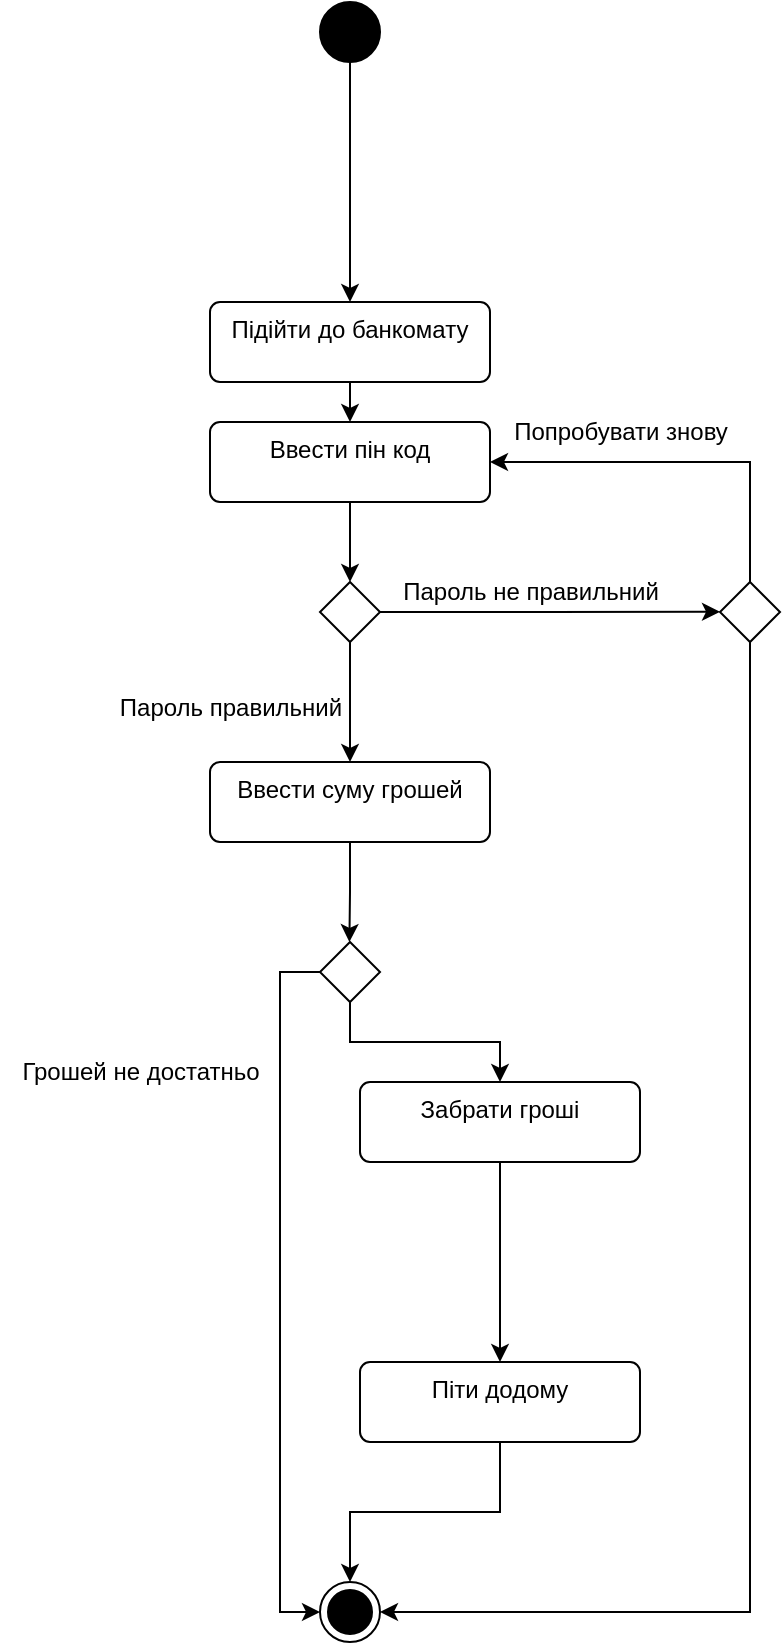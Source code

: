 <mxfile version="24.8.1">
  <diagram name="Page-1" id="8227X4K6-YniX4c6L8Oa">
    <mxGraphModel dx="1733" dy="896" grid="1" gridSize="10" guides="1" tooltips="1" connect="1" arrows="1" fold="1" page="1" pageScale="1" pageWidth="850" pageHeight="1100" math="0" shadow="0">
      <root>
        <mxCell id="0" />
        <mxCell id="1" parent="0" />
        <mxCell id="9fUe4C3A186esR2-u3vG-9" style="edgeStyle=orthogonalEdgeStyle;rounded=0;orthogonalLoop=1;jettySize=auto;html=1;exitX=0.5;exitY=1;exitDx=0;exitDy=0;entryX=0.5;entryY=0;entryDx=0;entryDy=0;" edge="1" parent="1" source="9fUe4C3A186esR2-u3vG-4" target="9fUe4C3A186esR2-u3vG-6">
          <mxGeometry relative="1" as="geometry" />
        </mxCell>
        <mxCell id="9fUe4C3A186esR2-u3vG-4" value="" style="ellipse;fillColor=strokeColor;html=1;" vertex="1" parent="1">
          <mxGeometry x="430" y="80" width="30" height="30" as="geometry" />
        </mxCell>
        <mxCell id="9fUe4C3A186esR2-u3vG-5" value="" style="ellipse;html=1;shape=endState;fillColor=strokeColor;" vertex="1" parent="1">
          <mxGeometry x="430" y="870" width="30" height="30" as="geometry" />
        </mxCell>
        <mxCell id="9fUe4C3A186esR2-u3vG-10" style="edgeStyle=orthogonalEdgeStyle;rounded=0;orthogonalLoop=1;jettySize=auto;html=1;exitX=0.5;exitY=1;exitDx=0;exitDy=0;entryX=0.5;entryY=0;entryDx=0;entryDy=0;" edge="1" parent="1" source="9fUe4C3A186esR2-u3vG-6" target="9fUe4C3A186esR2-u3vG-7">
          <mxGeometry relative="1" as="geometry" />
        </mxCell>
        <mxCell id="9fUe4C3A186esR2-u3vG-6" value="Підійти до банкомату" style="html=1;align=center;verticalAlign=top;rounded=1;absoluteArcSize=1;arcSize=10;dashed=0;whiteSpace=wrap;" vertex="1" parent="1">
          <mxGeometry x="375" y="230" width="140" height="40" as="geometry" />
        </mxCell>
        <mxCell id="9fUe4C3A186esR2-u3vG-12" style="edgeStyle=orthogonalEdgeStyle;rounded=0;orthogonalLoop=1;jettySize=auto;html=1;exitX=0.5;exitY=1;exitDx=0;exitDy=0;entryX=0.5;entryY=0;entryDx=0;entryDy=0;" edge="1" parent="1" source="9fUe4C3A186esR2-u3vG-7" target="9fUe4C3A186esR2-u3vG-11">
          <mxGeometry relative="1" as="geometry" />
        </mxCell>
        <mxCell id="9fUe4C3A186esR2-u3vG-7" value="Ввести пін код" style="html=1;align=center;verticalAlign=top;rounded=1;absoluteArcSize=1;arcSize=10;dashed=0;whiteSpace=wrap;" vertex="1" parent="1">
          <mxGeometry x="375" y="290" width="140" height="40" as="geometry" />
        </mxCell>
        <mxCell id="9fUe4C3A186esR2-u3vG-22" style="edgeStyle=orthogonalEdgeStyle;rounded=0;orthogonalLoop=1;jettySize=auto;html=1;exitX=0.5;exitY=1;exitDx=0;exitDy=0;" edge="1" parent="1" source="9fUe4C3A186esR2-u3vG-8">
          <mxGeometry relative="1" as="geometry">
            <mxPoint x="444.704" y="550" as="targetPoint" />
          </mxGeometry>
        </mxCell>
        <mxCell id="9fUe4C3A186esR2-u3vG-8" value="Ввести суму грошей" style="html=1;align=center;verticalAlign=top;rounded=1;absoluteArcSize=1;arcSize=10;dashed=0;whiteSpace=wrap;" vertex="1" parent="1">
          <mxGeometry x="375" y="460" width="140" height="40" as="geometry" />
        </mxCell>
        <mxCell id="9fUe4C3A186esR2-u3vG-13" style="edgeStyle=orthogonalEdgeStyle;rounded=0;orthogonalLoop=1;jettySize=auto;html=1;exitX=1;exitY=0.5;exitDx=0;exitDy=0;" edge="1" parent="1" source="9fUe4C3A186esR2-u3vG-11">
          <mxGeometry relative="1" as="geometry">
            <mxPoint x="630" y="384.889" as="targetPoint" />
          </mxGeometry>
        </mxCell>
        <mxCell id="9fUe4C3A186esR2-u3vG-15" style="edgeStyle=orthogonalEdgeStyle;rounded=0;orthogonalLoop=1;jettySize=auto;html=1;exitX=0.5;exitY=1;exitDx=0;exitDy=0;entryX=0.5;entryY=0;entryDx=0;entryDy=0;" edge="1" parent="1" source="9fUe4C3A186esR2-u3vG-11" target="9fUe4C3A186esR2-u3vG-8">
          <mxGeometry relative="1" as="geometry" />
        </mxCell>
        <mxCell id="9fUe4C3A186esR2-u3vG-11" value="" style="rhombus;whiteSpace=wrap;html=1;" vertex="1" parent="1">
          <mxGeometry x="430" y="370" width="30" height="30" as="geometry" />
        </mxCell>
        <mxCell id="9fUe4C3A186esR2-u3vG-14" value="Пароль&lt;span style=&quot;background-color: initial;&quot;&gt;&amp;nbsp;не правильний&lt;/span&gt;" style="text;html=1;align=center;verticalAlign=middle;resizable=0;points=[];autosize=1;strokeColor=none;fillColor=none;" vertex="1" parent="1">
          <mxGeometry x="460" y="360" width="150" height="30" as="geometry" />
        </mxCell>
        <mxCell id="9fUe4C3A186esR2-u3vG-16" value="Пароль правильний" style="text;html=1;align=center;verticalAlign=middle;resizable=0;points=[];autosize=1;strokeColor=none;fillColor=none;" vertex="1" parent="1">
          <mxGeometry x="320" y="418" width="130" height="30" as="geometry" />
        </mxCell>
        <mxCell id="9fUe4C3A186esR2-u3vG-19" style="edgeStyle=orthogonalEdgeStyle;rounded=0;orthogonalLoop=1;jettySize=auto;html=1;exitX=0.5;exitY=0;exitDx=0;exitDy=0;entryX=1;entryY=0.5;entryDx=0;entryDy=0;" edge="1" parent="1" source="9fUe4C3A186esR2-u3vG-18" target="9fUe4C3A186esR2-u3vG-7">
          <mxGeometry relative="1" as="geometry" />
        </mxCell>
        <mxCell id="9fUe4C3A186esR2-u3vG-21" style="edgeStyle=orthogonalEdgeStyle;rounded=0;orthogonalLoop=1;jettySize=auto;html=1;exitX=0.5;exitY=1;exitDx=0;exitDy=0;entryX=1;entryY=0.5;entryDx=0;entryDy=0;" edge="1" parent="1" source="9fUe4C3A186esR2-u3vG-18" target="9fUe4C3A186esR2-u3vG-5">
          <mxGeometry relative="1" as="geometry" />
        </mxCell>
        <mxCell id="9fUe4C3A186esR2-u3vG-18" value="" style="rhombus;whiteSpace=wrap;html=1;" vertex="1" parent="1">
          <mxGeometry x="630" y="370" width="30" height="30" as="geometry" />
        </mxCell>
        <mxCell id="9fUe4C3A186esR2-u3vG-20" value="Попробувати знову" style="text;html=1;align=center;verticalAlign=middle;resizable=0;points=[];autosize=1;strokeColor=none;fillColor=none;" vertex="1" parent="1">
          <mxGeometry x="515" y="280" width="130" height="30" as="geometry" />
        </mxCell>
        <mxCell id="9fUe4C3A186esR2-u3vG-27" style="edgeStyle=orthogonalEdgeStyle;rounded=0;orthogonalLoop=1;jettySize=auto;html=1;exitX=0;exitY=0.5;exitDx=0;exitDy=0;entryX=0;entryY=0.5;entryDx=0;entryDy=0;" edge="1" parent="1" source="9fUe4C3A186esR2-u3vG-23" target="9fUe4C3A186esR2-u3vG-5">
          <mxGeometry relative="1" as="geometry" />
        </mxCell>
        <mxCell id="9fUe4C3A186esR2-u3vG-30" style="edgeStyle=orthogonalEdgeStyle;rounded=0;orthogonalLoop=1;jettySize=auto;html=1;exitX=0.5;exitY=1;exitDx=0;exitDy=0;entryX=0.5;entryY=0;entryDx=0;entryDy=0;" edge="1" parent="1" source="9fUe4C3A186esR2-u3vG-23" target="9fUe4C3A186esR2-u3vG-29">
          <mxGeometry relative="1" as="geometry" />
        </mxCell>
        <mxCell id="9fUe4C3A186esR2-u3vG-23" value="" style="rhombus;whiteSpace=wrap;html=1;" vertex="1" parent="1">
          <mxGeometry x="430" y="550" width="30" height="30" as="geometry" />
        </mxCell>
        <mxCell id="9fUe4C3A186esR2-u3vG-28" value="Грошей не достатньо" style="text;html=1;align=center;verticalAlign=middle;resizable=0;points=[];autosize=1;strokeColor=none;fillColor=none;" vertex="1" parent="1">
          <mxGeometry x="270" y="600" width="140" height="30" as="geometry" />
        </mxCell>
        <mxCell id="9fUe4C3A186esR2-u3vG-32" style="edgeStyle=orthogonalEdgeStyle;rounded=0;orthogonalLoop=1;jettySize=auto;html=1;exitX=0.5;exitY=1;exitDx=0;exitDy=0;entryX=0.5;entryY=0;entryDx=0;entryDy=0;" edge="1" parent="1" source="9fUe4C3A186esR2-u3vG-29" target="9fUe4C3A186esR2-u3vG-31">
          <mxGeometry relative="1" as="geometry" />
        </mxCell>
        <mxCell id="9fUe4C3A186esR2-u3vG-29" value="Забрати гроші" style="html=1;align=center;verticalAlign=top;rounded=1;absoluteArcSize=1;arcSize=10;dashed=0;whiteSpace=wrap;" vertex="1" parent="1">
          <mxGeometry x="450" y="620" width="140" height="40" as="geometry" />
        </mxCell>
        <mxCell id="9fUe4C3A186esR2-u3vG-33" style="edgeStyle=orthogonalEdgeStyle;rounded=0;orthogonalLoop=1;jettySize=auto;html=1;exitX=0.5;exitY=1;exitDx=0;exitDy=0;entryX=0.5;entryY=0;entryDx=0;entryDy=0;" edge="1" parent="1" source="9fUe4C3A186esR2-u3vG-31" target="9fUe4C3A186esR2-u3vG-5">
          <mxGeometry relative="1" as="geometry" />
        </mxCell>
        <mxCell id="9fUe4C3A186esR2-u3vG-31" value="Піти додому" style="html=1;align=center;verticalAlign=top;rounded=1;absoluteArcSize=1;arcSize=10;dashed=0;whiteSpace=wrap;" vertex="1" parent="1">
          <mxGeometry x="450" y="760" width="140" height="40" as="geometry" />
        </mxCell>
      </root>
    </mxGraphModel>
  </diagram>
</mxfile>
